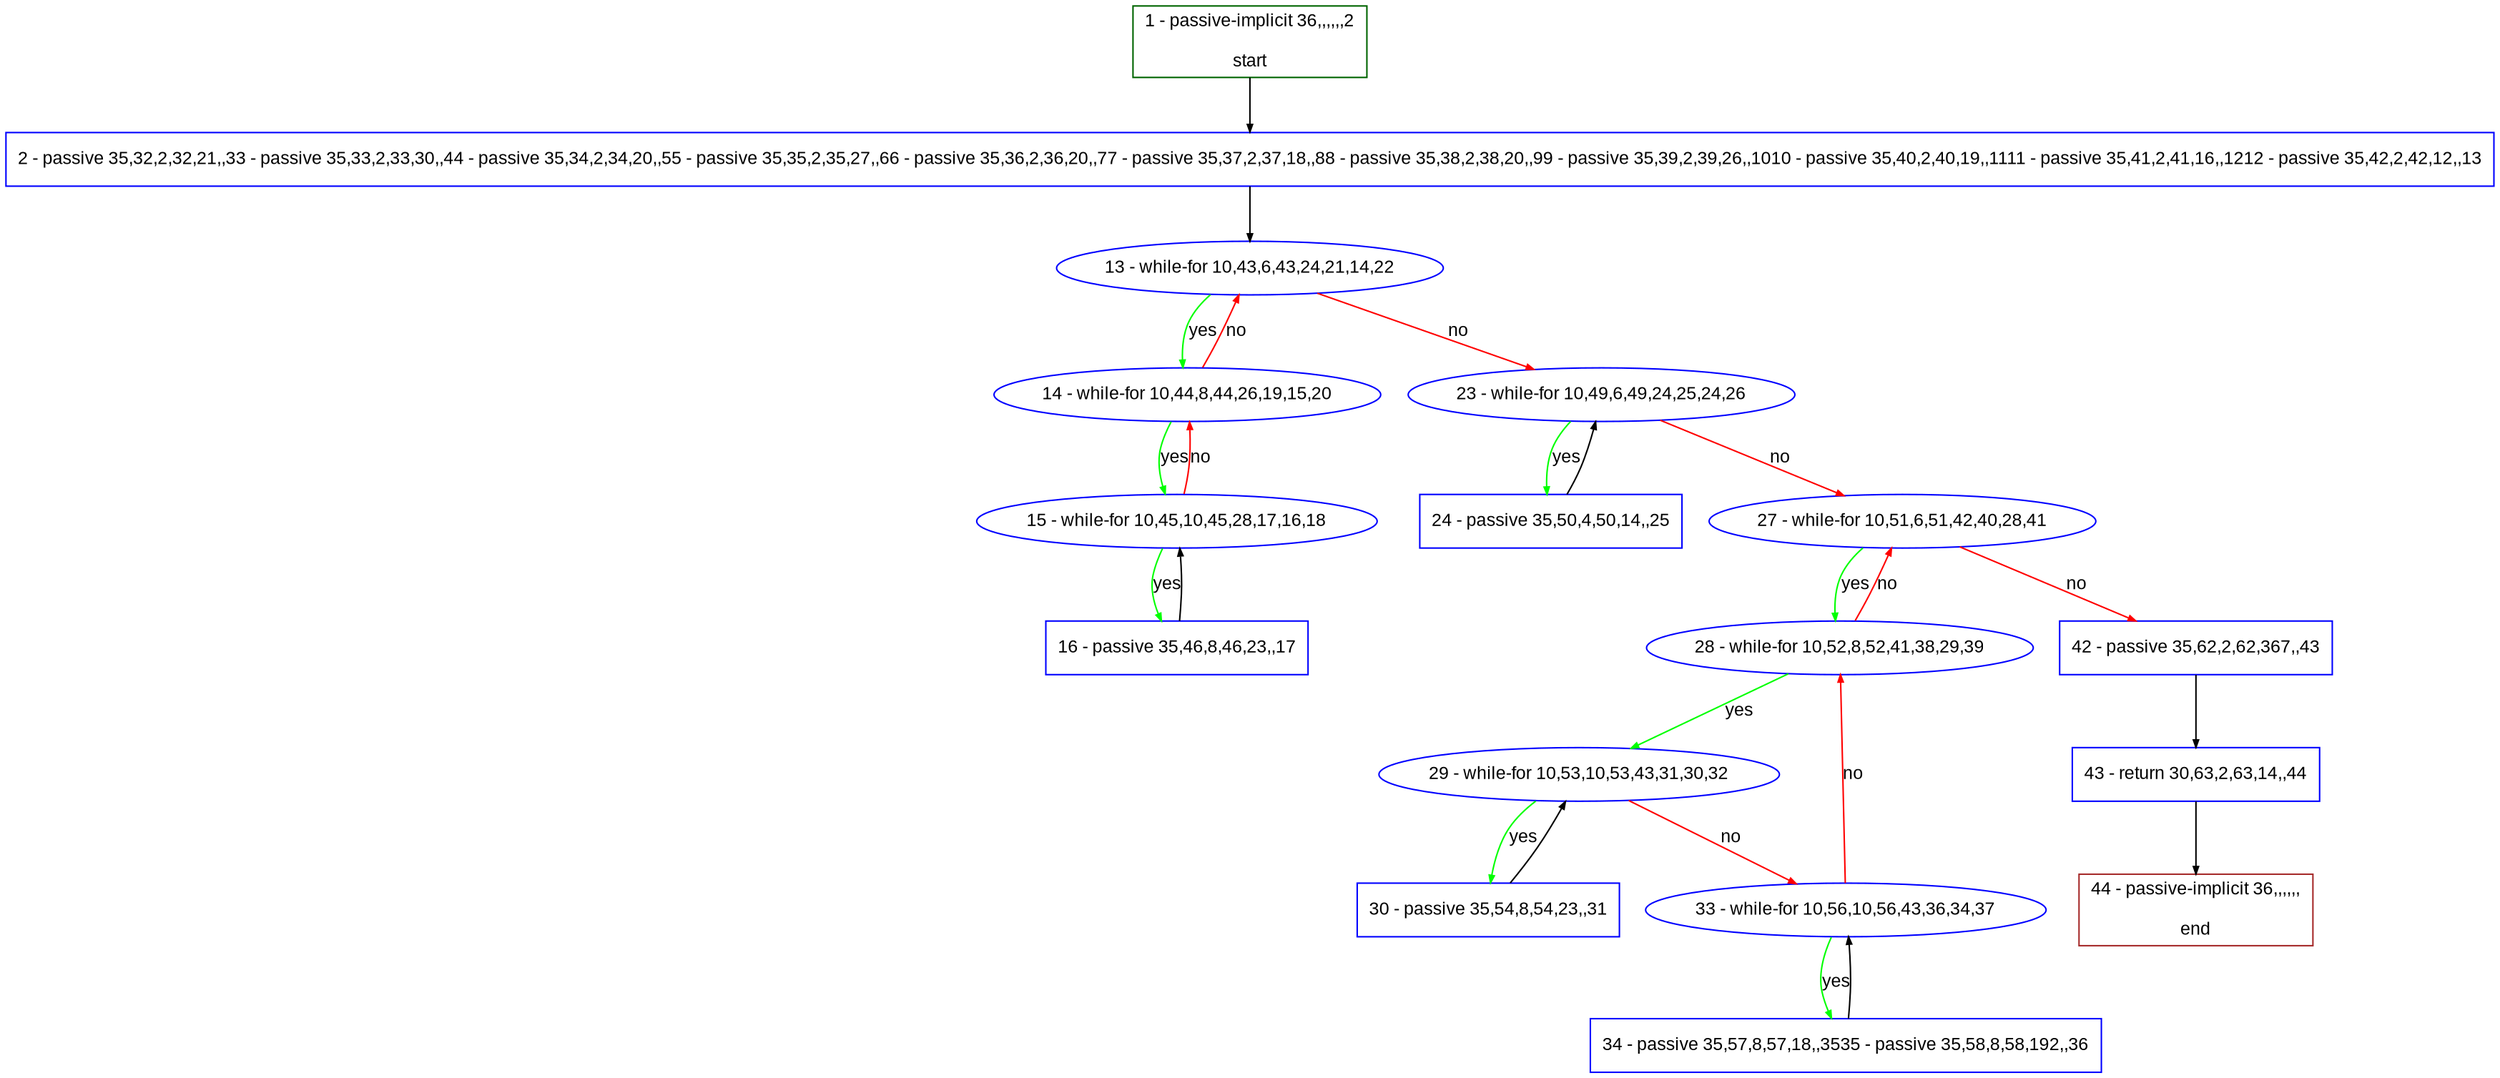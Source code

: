 digraph "" {
  graph [pack="true", label="", fontsize="12", packmode="clust", fontname="Arial", fillcolor="#FFFFCC", bgcolor="white", style="rounded,filled", compound="true"];
  node [node_initialized="no", label="", color="grey", fontsize="12", fillcolor="white", fontname="Arial", style="filled", shape="rectangle", compound="true", fixedsize="false"];
  edge [fontcolor="black", arrowhead="normal", arrowtail="none", arrowsize="0.5", ltail="", label="", color="black", fontsize="12", lhead="", fontname="Arial", dir="forward", compound="true"];
  __N1 [label="2 - passive 35,32,2,32,21,,33 - passive 35,33,2,33,30,,44 - passive 35,34,2,34,20,,55 - passive 35,35,2,35,27,,66 - passive 35,36,2,36,20,,77 - passive 35,37,2,37,18,,88 - passive 35,38,2,38,20,,99 - passive 35,39,2,39,26,,1010 - passive 35,40,2,40,19,,1111 - passive 35,41,2,41,16,,1212 - passive 35,42,2,42,12,,13", color="#0000ff", fillcolor="#ffffff", style="filled", shape="box"];
  __N2 [label="1 - passive-implicit 36,,,,,,2\n\nstart", color="#006400", fillcolor="#ffffff", style="filled", shape="box"];
  __N3 [label="13 - while-for 10,43,6,43,24,21,14,22", color="#0000ff", fillcolor="#ffffff", style="filled", shape="oval"];
  __N4 [label="14 - while-for 10,44,8,44,26,19,15,20", color="#0000ff", fillcolor="#ffffff", style="filled", shape="oval"];
  __N5 [label="23 - while-for 10,49,6,49,24,25,24,26", color="#0000ff", fillcolor="#ffffff", style="filled", shape="oval"];
  __N6 [label="15 - while-for 10,45,10,45,28,17,16,18", color="#0000ff", fillcolor="#ffffff", style="filled", shape="oval"];
  __N7 [label="16 - passive 35,46,8,46,23,,17", color="#0000ff", fillcolor="#ffffff", style="filled", shape="box"];
  __N8 [label="24 - passive 35,50,4,50,14,,25", color="#0000ff", fillcolor="#ffffff", style="filled", shape="box"];
  __N9 [label="27 - while-for 10,51,6,51,42,40,28,41", color="#0000ff", fillcolor="#ffffff", style="filled", shape="oval"];
  __N10 [label="28 - while-for 10,52,8,52,41,38,29,39", color="#0000ff", fillcolor="#ffffff", style="filled", shape="oval"];
  __N11 [label="42 - passive 35,62,2,62,367,,43", color="#0000ff", fillcolor="#ffffff", style="filled", shape="box"];
  __N12 [label="29 - while-for 10,53,10,53,43,31,30,32", color="#0000ff", fillcolor="#ffffff", style="filled", shape="oval"];
  __N13 [label="30 - passive 35,54,8,54,23,,31", color="#0000ff", fillcolor="#ffffff", style="filled", shape="box"];
  __N14 [label="33 - while-for 10,56,10,56,43,36,34,37", color="#0000ff", fillcolor="#ffffff", style="filled", shape="oval"];
  __N15 [label="34 - passive 35,57,8,57,18,,3535 - passive 35,58,8,58,192,,36", color="#0000ff", fillcolor="#ffffff", style="filled", shape="box"];
  __N16 [label="43 - return 30,63,2,63,14,,44", color="#0000ff", fillcolor="#ffffff", style="filled", shape="box"];
  __N17 [label="44 - passive-implicit 36,,,,,,\n\nend", color="#a52a2a", fillcolor="#ffffff", style="filled", shape="box"];
  __N2 -> __N1 [arrowhead="normal", arrowtail="none", color="#000000", label="", dir="forward"];
  __N1 -> __N3 [arrowhead="normal", arrowtail="none", color="#000000", label="", dir="forward"];
  __N3 -> __N4 [arrowhead="normal", arrowtail="none", color="#00ff00", label="yes", dir="forward"];
  __N4 -> __N3 [arrowhead="normal", arrowtail="none", color="#ff0000", label="no", dir="forward"];
  __N3 -> __N5 [arrowhead="normal", arrowtail="none", color="#ff0000", label="no", dir="forward"];
  __N4 -> __N6 [arrowhead="normal", arrowtail="none", color="#00ff00", label="yes", dir="forward"];
  __N6 -> __N4 [arrowhead="normal", arrowtail="none", color="#ff0000", label="no", dir="forward"];
  __N6 -> __N7 [arrowhead="normal", arrowtail="none", color="#00ff00", label="yes", dir="forward"];
  __N7 -> __N6 [arrowhead="normal", arrowtail="none", color="#000000", label="", dir="forward"];
  __N5 -> __N8 [arrowhead="normal", arrowtail="none", color="#00ff00", label="yes", dir="forward"];
  __N8 -> __N5 [arrowhead="normal", arrowtail="none", color="#000000", label="", dir="forward"];
  __N5 -> __N9 [arrowhead="normal", arrowtail="none", color="#ff0000", label="no", dir="forward"];
  __N9 -> __N10 [arrowhead="normal", arrowtail="none", color="#00ff00", label="yes", dir="forward"];
  __N10 -> __N9 [arrowhead="normal", arrowtail="none", color="#ff0000", label="no", dir="forward"];
  __N9 -> __N11 [arrowhead="normal", arrowtail="none", color="#ff0000", label="no", dir="forward"];
  __N10 -> __N12 [arrowhead="normal", arrowtail="none", color="#00ff00", label="yes", dir="forward"];
  __N12 -> __N13 [arrowhead="normal", arrowtail="none", color="#00ff00", label="yes", dir="forward"];
  __N13 -> __N12 [arrowhead="normal", arrowtail="none", color="#000000", label="", dir="forward"];
  __N12 -> __N14 [arrowhead="normal", arrowtail="none", color="#ff0000", label="no", dir="forward"];
  __N14 -> __N10 [arrowhead="normal", arrowtail="none", color="#ff0000", label="no", dir="forward"];
  __N14 -> __N15 [arrowhead="normal", arrowtail="none", color="#00ff00", label="yes", dir="forward"];
  __N15 -> __N14 [arrowhead="normal", arrowtail="none", color="#000000", label="", dir="forward"];
  __N11 -> __N16 [arrowhead="normal", arrowtail="none", color="#000000", label="", dir="forward"];
  __N16 -> __N17 [arrowhead="normal", arrowtail="none", color="#000000", label="", dir="forward"];
}
